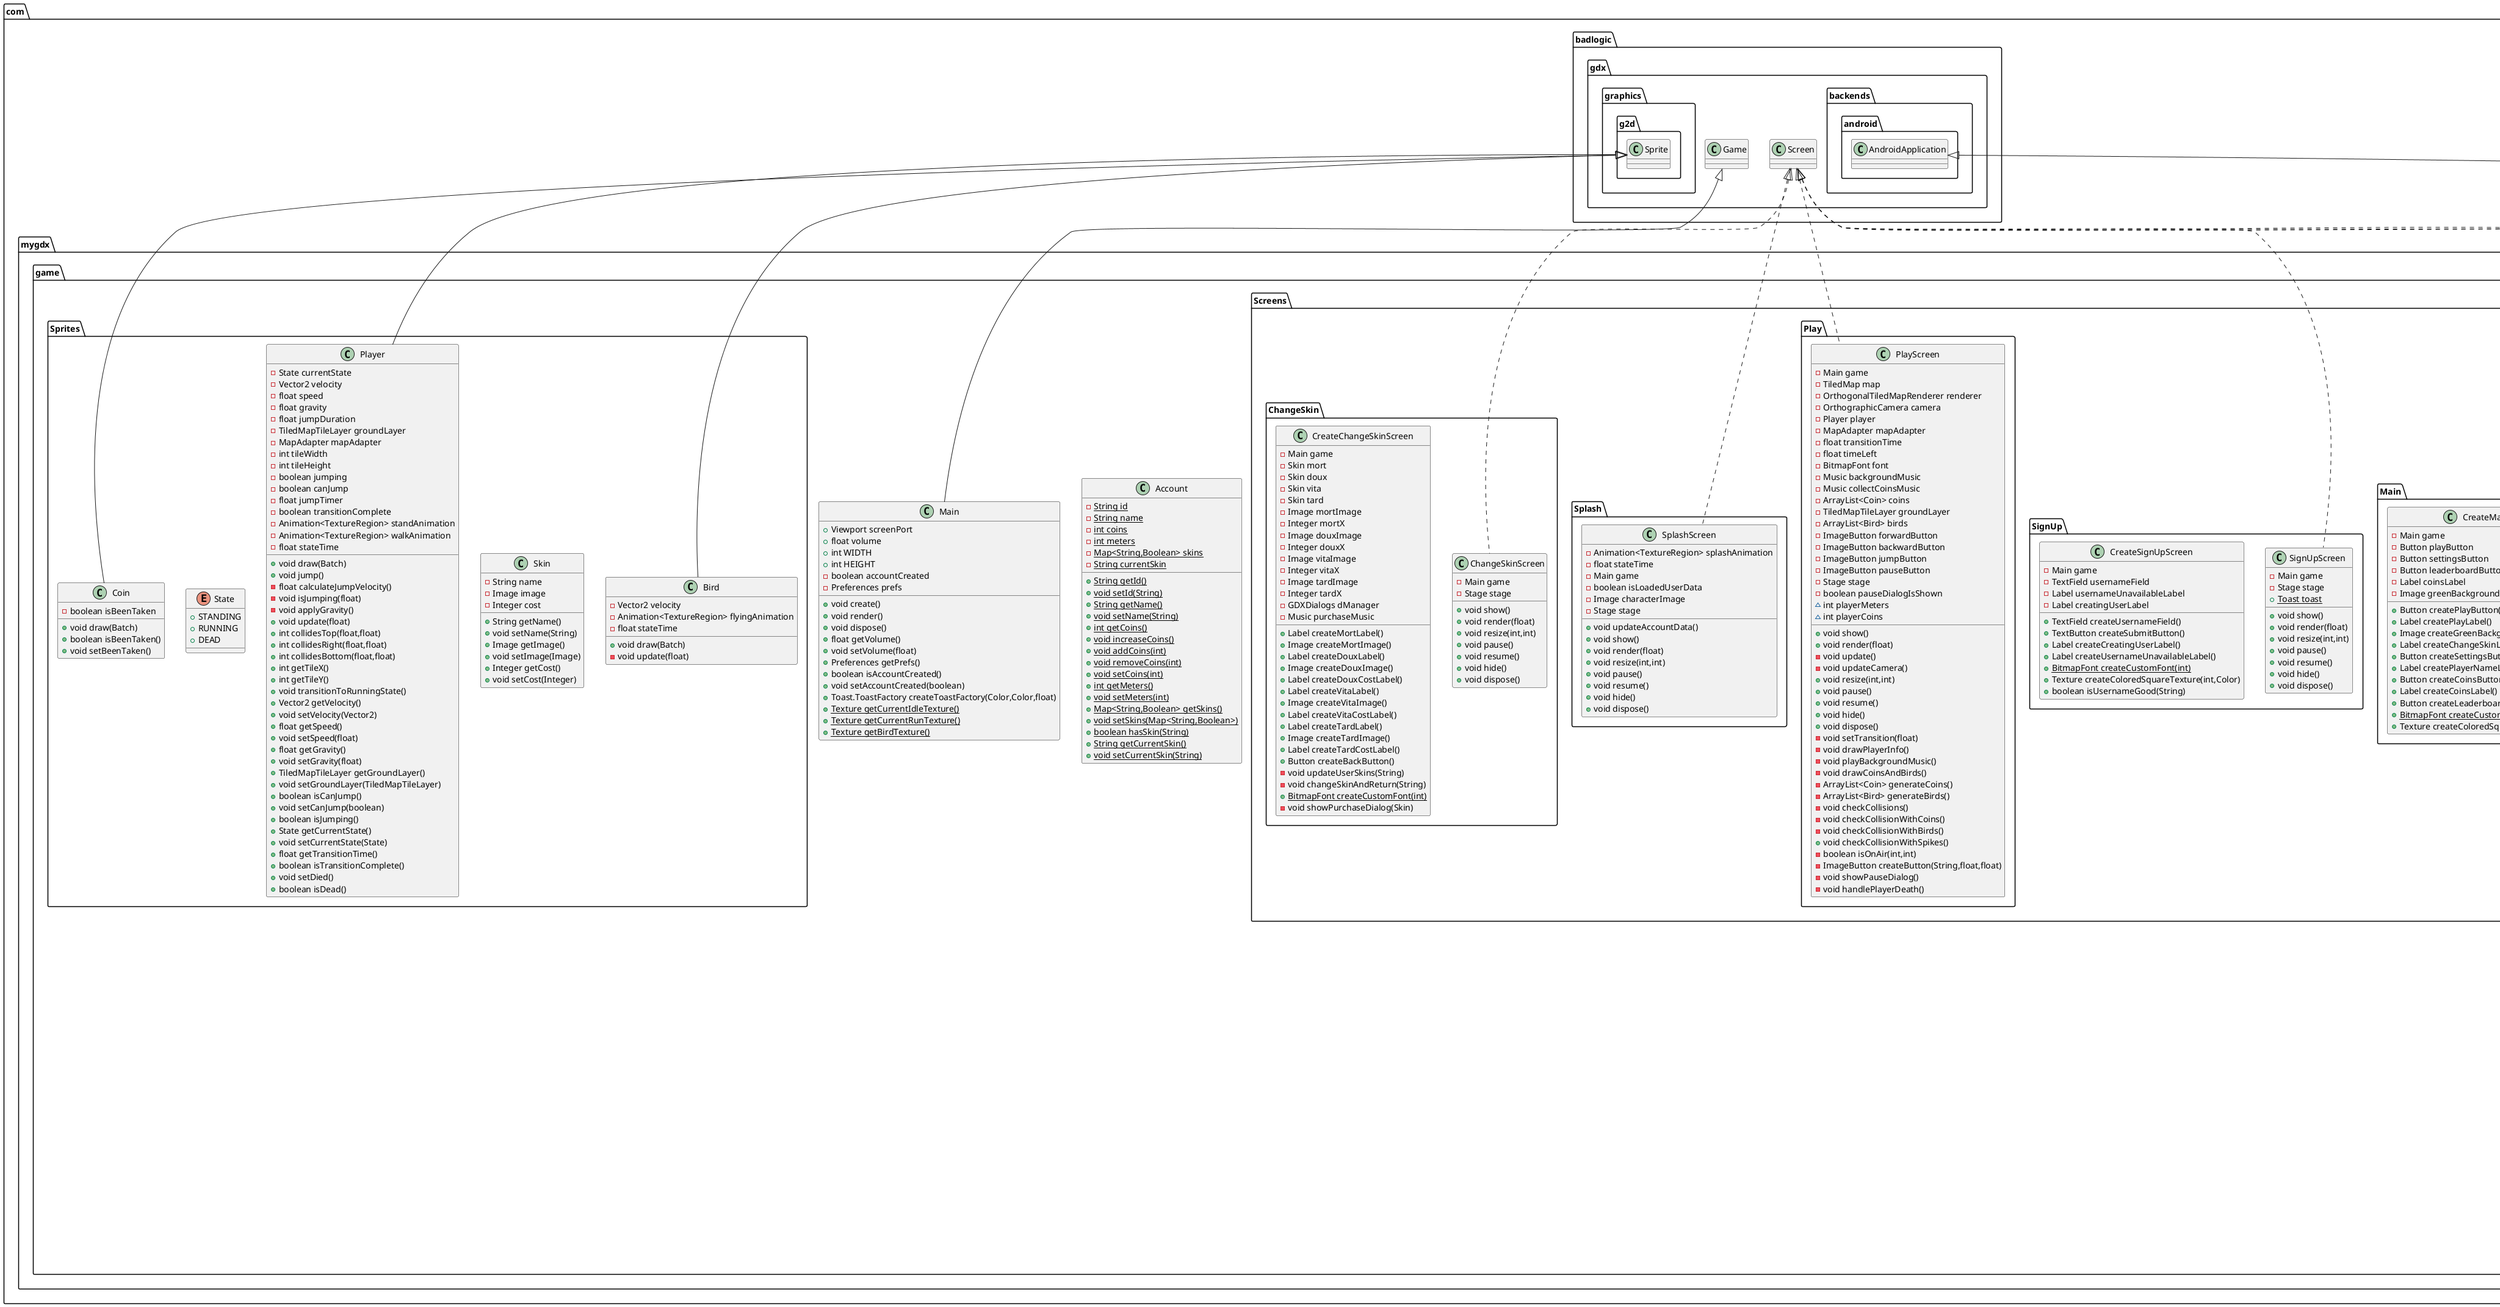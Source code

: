 @startuml
class com.mygdx.game.Screens.Settings.CreateSettingsScreen {
- Main game
- Slider volumeSlider
- Button exitButton
- GDXDialogs dManager
+ Button createExitButton()
- void showExitDialog()
+ Button createBackButton()
+ Slider createVolumeSlider()
+ ImageButton createVolumeImageButton(ImageButton.ImageButtonStyle)
}


class com.mygdx.game.Screens.Leaderboard.LeaderboardPlayer {
- String userId
- String username
- int coins
- int meters
+ String getUserId()
+ void setUserId(String)
+ String getUsername()
+ void setUsername(String)
+ int getCoins()
+ int getMeters()
}


class com.mygdx.game.Utils.DataBaseAdapter {
+ {static} String databaseUrl
- {static} FirebaseDatabase database
+ {static} Main game
+ {static} void updateUserCoins(int)
+ {static} void updateUserMeters(int)
+ {static} void updateUserSkins(Map<String,Boolean>)
}


class com.mygdx.game.Utils.MyBroadcastReceiver {
+ void onReceive(Context,Intent)
}

class com.mygdx.game.Screens.Main.MainScreen {
+ SpriteBatch batch
- Stage stage
- Button playButton
- Button settingsButton
- Main game
- Image characterImage
- Animation<TextureRegion> characterAnimation
- float stateTime
- Texture backgroundImage
+ void show()
+ void render(float)
+ void resize(int,int)
+ void pause()
+ void resume()
+ void hide()
+ void dispose()
+ {static} BitmapFont createCustomFont(int)
}


class com.mygdx.game.Screens.Settings.SettingsScreen {
- Stage stage
- Main game
- Button backButton
- Slider volumeSlider
- ImageButton.ImageButtonStyle volumeStyle
- Preferences prefs
+ void show()
+ void render(float)
+ void resize(int,int)
+ void pause()
+ void resume()
+ void hide()
+ void dispose()
}


enum com.mygdx.game.Screens.Leaderboard.LeaderboardMode {
+  COINS
+  METERS
}

class com.mygdx.game.Sprites.Bird {
- Vector2 velocity
- Animation<TextureRegion> flyingAnimation
- float stateTime
+ void draw(Batch)
- void update(float)
}


class com.mygdx.game.Sprites.Skin {
- String name
- Image image
- Integer cost
+ String getName()
+ void setName(String)
+ Image getImage()
+ void setImage(Image)
+ Integer getCost()
+ void setCost(Integer)
}


class com.mygdx.game.Start {
# void onCreate(Bundle)
+ boolean onCreateOptionsMenu(Menu)
+ boolean onOptionsItemSelected(MenuItem)
- void showExitDialog()
- void showInformationDialog()
}

class com.mygdx.game.Screens.Leaderboard.LeaderboardScreen {
- Main game
- List<LeaderboardPlayer> leaderboardList
- Stage stage
- Label userLabel
- Label pointsLabel
- LeaderboardMode leaderboardMode
- TextButton coinsButton
- TextButton metersButton
- TextButton.TextButtonStyle boldButtonStyle
- TextButton.TextButtonStyle normalButtonStyle
+ void show()
+ void render(float)
+ void resize(int,int)
- void fetchUserDataFromFirebase()
- TextButton createCoinsButton()
- TextButton createMetersButton()
- Label createUserLabel()
- Label createPointsLabel()
- Button createBackButton()
+ {static} BitmapFont createCustomFont(int)
- TextButton.TextButtonStyle createButtonStyle(boolean)
- void updateButtonStyles()
+ void pause()
+ void resume()
+ void hide()
+ void dispose()
}


class com.mygdx.game.Screens.SignUp.SignUpScreen {
- Main game
- Stage stage
+ {static} Toast toast
+ void show()
+ void render(float)
+ void resize(int,int)
+ void pause()
+ void resume()
+ void hide()
+ void dispose()
}


class com.mygdx.game.Screens.Play.PlayScreen {
- Main game
- TiledMap map
- OrthogonalTiledMapRenderer renderer
- OrthographicCamera camera
- Player player
- MapAdapter mapAdapter
- float transitionTime
- float timeLeft
- BitmapFont font
- Music backgroundMusic
- Music collectCoinsMusic
- ArrayList<Coin> coins
- TiledMapTileLayer groundLayer
- ArrayList<Bird> birds
- ImageButton forwardButton
- ImageButton backwardButton
- ImageButton jumpButton
- ImageButton pauseButton
- Stage stage
- boolean pauseDialogIsShown
~ int playerMeters
~ int playerCoins
+ void show()
+ void render(float)
- void update()
- void updateCamera()
+ void resize(int,int)
+ void pause()
+ void resume()
+ void hide()
+ void dispose()
- void setTransition(float)
- void drawPlayerInfo()
- void playBackgroundMusic()
- void drawCoinsAndBirds()
- ArrayList<Coin> generateCoins()
- ArrayList<Bird> generateBirds()
- void checkCollisions()
- void checkCollisionWithCoins()
- void checkCollisionWithBirds()
+ void checkCollisionWithSpikes()
- boolean isOnAir(int,int)
- ImageButton createButton(String,float,float)
- void showPauseDialog()
- void handlePlayerDeath()
}


class com.mygdx.game.Account {
- {static} String id
- {static} String name
- {static} int coins
- {static} int meters
- {static} Map<String,Boolean> skins
- {static} String currentSkin
+ {static} String getId()
+ {static} void setId(String)
+ {static} String getName()
+ {static} void setName(String)
+ {static} int getCoins()
+ {static} void increaseCoins()
+ {static} void addCoins(int)
+ {static} void removeCoins(int)
+ {static} void setCoins(int)
+ {static} int getMeters()
+ {static} void setMeters(int)
+ {static} Map<String,Boolean> getSkins()
+ {static} void setSkins(Map<String,Boolean>)
+ {static} boolean hasSkin(String)
+ {static} String getCurrentSkin()
+ {static} void setCurrentSkin(String)
}


class com.mygdx.game.Utils.MapAdapter {
- {static} TiledMap tiledMap
- int tileWidth
- int tileHeight
+ int getMapWidthInTiles()
+ int getMapHeightInTiles()
+ int getTileWidthInPixels()
+ int getTileHeightInPixels()
+ int getMapWidthInPixels()
+ int getMapHeightInPixels()
+ int getGroundTileValue(int,int)
+ int getSpikesTileValue(int,int)
+ int getTileWidth()
+ int getTileHeight()
}


class com.mygdx.game.Screens.SignUp.CreateSignUpScreen {
- Main game
- TextField usernameField
- Label usernameUnavailableLabel
- Label creatingUserLabel
+ TextField createUsernameField()
+ TextButton createSubmitButton()
+ Label createCreatingUserLabel()
+ Label createUsernameUnavailableLabel()
+ {static} BitmapFont createCustomFont(int)
+ Texture createColoredSquareTexture(int,Color)
+ boolean isUsernameGood(String)
}


class com.mygdx.game.Screens.Splash.SplashScreen {
- Animation<TextureRegion> splashAnimation
- float stateTime
- Main game
- boolean isLoadedUserData
- Image characterImage
- Stage stage
+ void updateAccountData()
+ void show()
+ void render(float)
+ void resize(int,int)
+ void pause()
+ void resume()
+ void hide()
+ void dispose()
}


class com.mygdx.game.Screens.ChangeSkin.ChangeSkinScreen {
- Main game
- Stage stage
+ void show()
+ void render(float)
+ void resize(int,int)
+ void pause()
+ void resume()
+ void hide()
+ void dispose()
}


class com.mygdx.game.Main {
+ Viewport screenPort
+ float volume
+ int WIDTH
+ int HEIGHT
- boolean accountCreated
- Preferences prefs
+ void create()
+ void render()
+ void dispose()
+ float getVolume()
+ void setVolume(float)
+ Preferences getPrefs()
+ boolean isAccountCreated()
+ void setAccountCreated(boolean)
+ Toast.ToastFactory createToastFactory(Color,Color,float)
+ {static} Texture getCurrentIdleTexture()
+ {static} Texture getCurrentRunTexture()
+ {static} Texture getBirdTexture()
}


class com.mygdx.game.Utils.Toast {
- String msg
- BitmapFont font
- float fadingDuration
- Color fontColor
- SpriteBatch spriteBatch
- ShapeRenderer renderer
- float opacity
- int toastWidth
- int toastHeight
- float timeToLive
- float positionX
- float fontX
- int fontWidth
+ boolean render(float)
}


enum com.mygdx.game.Utils.Length {
+  SHORT
+  LONG
- float duration
}

class com.mygdx.game.Utils.Toast$ToastFactory {
- BitmapFont font
- Color backgroundColor
- Color fontColor
- float positionY
- float fadingDuration
- float maxRelativeWidth
- Integer customMargin
+ Toast create(String,Length)
}


class com.mygdx.game.Utils.Toast$ToastFactory$Builder {
- boolean built
- ToastFactory factory
+ Builder font(BitmapFont)
+ Builder backgroundColor(Color)
+ Builder fontColor(Color)
+ Builder positionY(float)
+ Builder fadingDuration(float)
+ Builder maxTextRelativeWidth(float)
+ Builder margin(int)
+ ToastFactory build()
- void check()
}


class com.mygdx.game.Sprites.Player {
- State currentState
- Vector2 velocity
- float speed
- float gravity
- float jumpDuration
- TiledMapTileLayer groundLayer
- MapAdapter mapAdapter
- int tileWidth
- int tileHeight
- boolean jumping
- boolean canJump
- float jumpTimer
- boolean transitionComplete
- Animation<TextureRegion> standAnimation
- Animation<TextureRegion> walkAnimation
- float stateTime
+ void draw(Batch)
+ void jump()
- float calculateJumpVelocity()
- void isJumping(float)
- void applyGravity()
+ void update(float)
+ int collidesTop(float,float)
+ int collidesRight(float,float)
+ int collidesBottom(float,float)
+ int getTileX()
+ int getTileY()
+ void transitionToRunningState()
+ Vector2 getVelocity()
+ void setVelocity(Vector2)
+ float getSpeed()
+ void setSpeed(float)
+ float getGravity()
+ void setGravity(float)
+ TiledMapTileLayer getGroundLayer()
+ void setGroundLayer(TiledMapTileLayer)
+ boolean isCanJump()
+ void setCanJump(boolean)
+ boolean isJumping()
+ State getCurrentState()
+ void setCurrentState(State)
+ float getTransitionTime()
+ boolean isTransitionComplete()
+ void setDied()
+ boolean isDead()
}


enum com.mygdx.game.Sprites.State {
+  STANDING
+  RUNNING
+  DEAD
}

class com.mygdx.game.Screens.ChangeSkin.CreateChangeSkinScreen {
- Main game
- Skin mort
- Skin doux
- Skin vita
- Skin tard
- Image mortImage
- Integer mortX
- Image douxImage
- Integer douxX
- Image vitaImage
- Integer vitaX
- Image tardImage
- Integer tardX
- GDXDialogs dManager
- Music purchaseMusic
+ Label createMortLabel()
+ Image createMortImage()
+ Label createDouxLabel()
+ Image createDouxImage()
+ Label createDouxCostLabel()
+ Label createVitaLabel()
+ Image createVitaImage()
+ Label createVitaCostLabel()
+ Label createTardLabel()
+ Image createTardImage()
+ Label createTardCostLabel()
+ Button createBackButton()
- void updateUserSkins(String)
- void changeSkinAndReturn(String)
+ {static} BitmapFont createCustomFont(int)
- void showPurchaseDialog(Skin)
}


class com.mygdx.game.Sprites.Coin {
- boolean isBeenTaken
+ void draw(Batch)
+ boolean isBeenTaken()
+ void setBeenTaken()
}


class com.mygdx.game.Screens.Main.CreateMainScreen {
- Main game
- Button playButton
- Button settingsButton
- Button leaderboardButton
- Label coinsLabel
- Image greenBackground
+ Button createPlayButton()
+ Label createPlayLabel()
+ Image createGreenBackgroundImage(Image)
+ Label createChangeSkinLabel()
+ Button createSettingsButton()
+ Label createPlayerNameLabel()
+ Button createCoinsButton()
+ Label createCoinsLabel()
+ Button createLeaderboardButton()
+ {static} BitmapFont createCustomFont(int)
+ Texture createColoredSquareTexture(int,Color)
}


class com.mygdx.game.AndroidLauncher {
- MyBroadcastReceiver myBroadcastReceiver
# void onCreate(Bundle)
# void onDestroy()
}




android.content.BroadcastReceiver <|-- com.mygdx.game.Utils.MyBroadcastReceiver
com.badlogic.gdx.Screen <|.. com.mygdx.game.Screens.Main.MainScreen
com.badlogic.gdx.Screen <|.. com.mygdx.game.Screens.Settings.SettingsScreen
com.badlogic.gdx.graphics.g2d.Sprite <|-- com.mygdx.game.Sprites.Bird
androidx.appcompat.app.AppCompatActivity <|-- com.mygdx.game.Start
com.badlogic.gdx.Screen <|.. com.mygdx.game.Screens.Leaderboard.LeaderboardScreen
com.badlogic.gdx.Screen <|.. com.mygdx.game.Screens.SignUp.SignUpScreen
com.badlogic.gdx.Screen <|.. com.mygdx.game.Screens.Play.PlayScreen
com.badlogic.gdx.Screen <|.. com.mygdx.game.Screens.Splash.SplashScreen
com.badlogic.gdx.Screen <|.. com.mygdx.game.Screens.ChangeSkin.ChangeSkinScreen
com.badlogic.gdx.Game <|-- com.mygdx.game.Main
com.mygdx.game.Utils.Toast +.. com.mygdx.game.Utils.Toast$ToastFactory
com.mygdx.game.Utils.Toast$ToastFactory +.. com.mygdx.game.Utils.Toast$ToastFactory$Builder
com.badlogic.gdx.graphics.g2d.Sprite <|-- com.mygdx.game.Sprites.Player
com.badlogic.gdx.graphics.g2d.Sprite <|-- com.mygdx.game.Sprites.Coin
com.badlogic.gdx.backends.android.AndroidApplication <|-- com.mygdx.game.AndroidLauncher
@enduml
